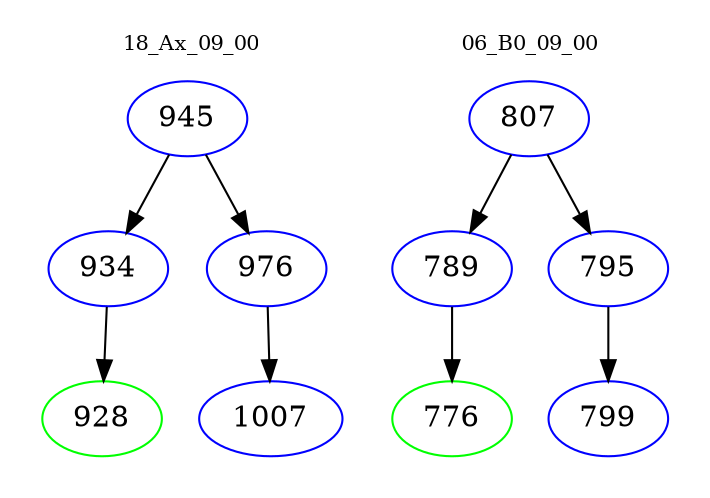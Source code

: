 digraph{
subgraph cluster_0 {
color = white
label = "18_Ax_09_00";
fontsize=10;
T0_945 [label="945", color="blue"]
T0_945 -> T0_934 [color="black"]
T0_934 [label="934", color="blue"]
T0_934 -> T0_928 [color="black"]
T0_928 [label="928", color="green"]
T0_945 -> T0_976 [color="black"]
T0_976 [label="976", color="blue"]
T0_976 -> T0_1007 [color="black"]
T0_1007 [label="1007", color="blue"]
}
subgraph cluster_1 {
color = white
label = "06_B0_09_00";
fontsize=10;
T1_807 [label="807", color="blue"]
T1_807 -> T1_789 [color="black"]
T1_789 [label="789", color="blue"]
T1_789 -> T1_776 [color="black"]
T1_776 [label="776", color="green"]
T1_807 -> T1_795 [color="black"]
T1_795 [label="795", color="blue"]
T1_795 -> T1_799 [color="black"]
T1_799 [label="799", color="blue"]
}
}
